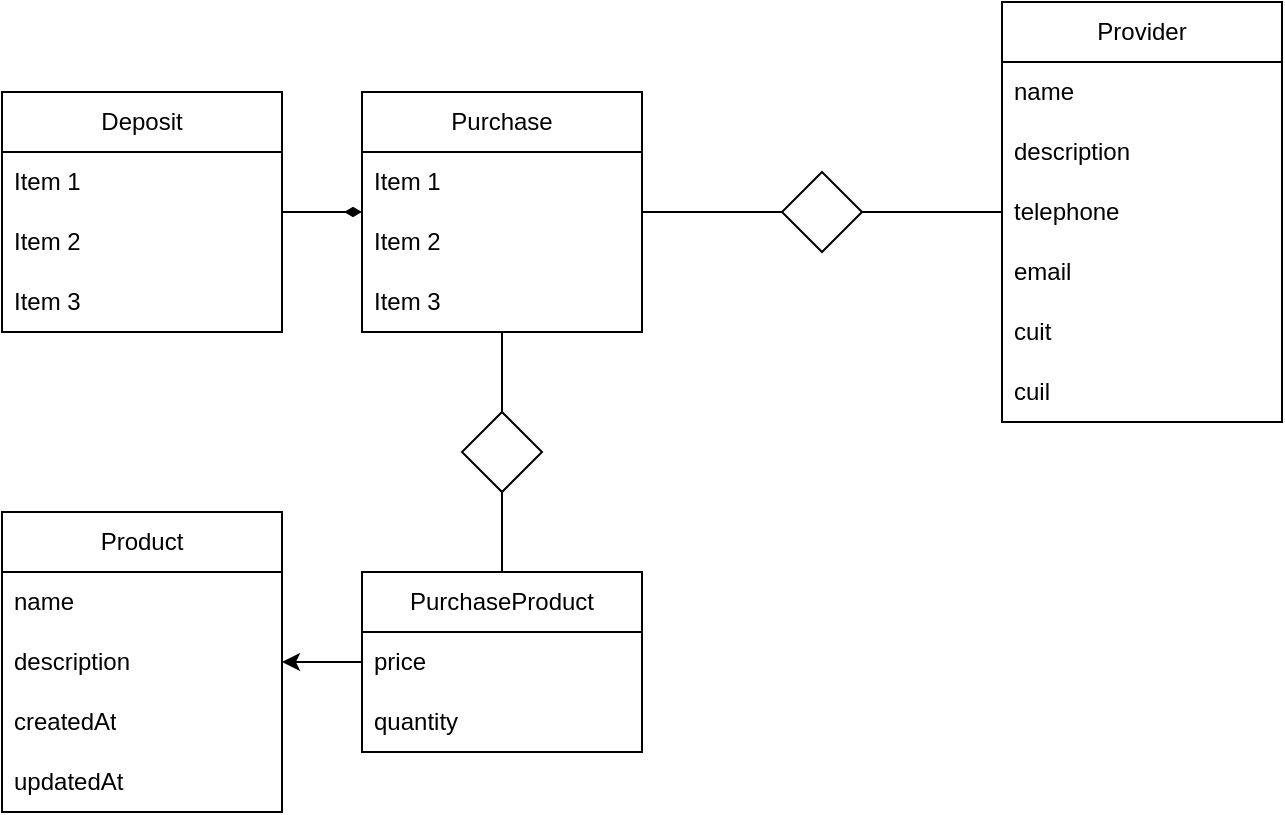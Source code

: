 <mxfile version="21.1.2" type="device">
  <diagram name="Página-1" id="9ESQEzfZ7g0H8LjsPG7w">
    <mxGraphModel dx="1077" dy="639" grid="1" gridSize="10" guides="1" tooltips="1" connect="1" arrows="1" fold="1" page="1" pageScale="1" pageWidth="827" pageHeight="1169" math="0" shadow="0">
      <root>
        <mxCell id="0" />
        <mxCell id="1" parent="0" />
        <mxCell id="LT4EFFCL5Wc5RXCctI7N-1" value="Deposit" style="swimlane;fontStyle=0;childLayout=stackLayout;horizontal=1;startSize=30;horizontalStack=0;resizeParent=1;resizeParentMax=0;resizeLast=0;collapsible=1;marginBottom=0;whiteSpace=wrap;html=1;" vertex="1" parent="1">
          <mxGeometry x="60" y="200" width="140" height="120" as="geometry">
            <mxRectangle x="60" y="200" width="60" height="30" as="alternateBounds" />
          </mxGeometry>
        </mxCell>
        <mxCell id="LT4EFFCL5Wc5RXCctI7N-2" value="Item 1" style="text;strokeColor=none;fillColor=none;align=left;verticalAlign=middle;spacingLeft=4;spacingRight=4;overflow=hidden;points=[[0,0.5],[1,0.5]];portConstraint=eastwest;rotatable=0;whiteSpace=wrap;html=1;" vertex="1" parent="LT4EFFCL5Wc5RXCctI7N-1">
          <mxGeometry y="30" width="140" height="30" as="geometry" />
        </mxCell>
        <mxCell id="LT4EFFCL5Wc5RXCctI7N-3" value="Item 2" style="text;strokeColor=none;fillColor=none;align=left;verticalAlign=middle;spacingLeft=4;spacingRight=4;overflow=hidden;points=[[0,0.5],[1,0.5]];portConstraint=eastwest;rotatable=0;whiteSpace=wrap;html=1;" vertex="1" parent="LT4EFFCL5Wc5RXCctI7N-1">
          <mxGeometry y="60" width="140" height="30" as="geometry" />
        </mxCell>
        <mxCell id="LT4EFFCL5Wc5RXCctI7N-4" value="Item 3" style="text;strokeColor=none;fillColor=none;align=left;verticalAlign=middle;spacingLeft=4;spacingRight=4;overflow=hidden;points=[[0,0.5],[1,0.5]];portConstraint=eastwest;rotatable=0;whiteSpace=wrap;html=1;" vertex="1" parent="LT4EFFCL5Wc5RXCctI7N-1">
          <mxGeometry y="90" width="140" height="30" as="geometry" />
        </mxCell>
        <mxCell id="LT4EFFCL5Wc5RXCctI7N-25" style="edgeStyle=orthogonalEdgeStyle;rounded=0;orthogonalLoop=1;jettySize=auto;html=1;endArrow=none;endFill=0;startArrow=diamondThin;startFill=1;" edge="1" parent="1" source="LT4EFFCL5Wc5RXCctI7N-5" target="LT4EFFCL5Wc5RXCctI7N-1">
          <mxGeometry relative="1" as="geometry" />
        </mxCell>
        <mxCell id="LT4EFFCL5Wc5RXCctI7N-5" value="Purchase" style="swimlane;fontStyle=0;childLayout=stackLayout;horizontal=1;startSize=30;horizontalStack=0;resizeParent=1;resizeParentMax=0;resizeLast=0;collapsible=1;marginBottom=0;whiteSpace=wrap;html=1;" vertex="1" parent="1">
          <mxGeometry x="240" y="200" width="140" height="120" as="geometry">
            <mxRectangle x="280" y="200" width="60" height="30" as="alternateBounds" />
          </mxGeometry>
        </mxCell>
        <mxCell id="LT4EFFCL5Wc5RXCctI7N-6" value="Item 1" style="text;strokeColor=none;fillColor=none;align=left;verticalAlign=middle;spacingLeft=4;spacingRight=4;overflow=hidden;points=[[0,0.5],[1,0.5]];portConstraint=eastwest;rotatable=0;whiteSpace=wrap;html=1;" vertex="1" parent="LT4EFFCL5Wc5RXCctI7N-5">
          <mxGeometry y="30" width="140" height="30" as="geometry" />
        </mxCell>
        <mxCell id="LT4EFFCL5Wc5RXCctI7N-7" value="Item 2" style="text;strokeColor=none;fillColor=none;align=left;verticalAlign=middle;spacingLeft=4;spacingRight=4;overflow=hidden;points=[[0,0.5],[1,0.5]];portConstraint=eastwest;rotatable=0;whiteSpace=wrap;html=1;" vertex="1" parent="LT4EFFCL5Wc5RXCctI7N-5">
          <mxGeometry y="60" width="140" height="30" as="geometry" />
        </mxCell>
        <mxCell id="LT4EFFCL5Wc5RXCctI7N-8" value="Item 3" style="text;strokeColor=none;fillColor=none;align=left;verticalAlign=middle;spacingLeft=4;spacingRight=4;overflow=hidden;points=[[0,0.5],[1,0.5]];portConstraint=eastwest;rotatable=0;whiteSpace=wrap;html=1;" vertex="1" parent="LT4EFFCL5Wc5RXCctI7N-5">
          <mxGeometry y="90" width="140" height="30" as="geometry" />
        </mxCell>
        <mxCell id="LT4EFFCL5Wc5RXCctI7N-9" value="Provider" style="swimlane;fontStyle=0;childLayout=stackLayout;horizontal=1;startSize=30;horizontalStack=0;resizeParent=1;resizeParentMax=0;resizeLast=0;collapsible=1;marginBottom=0;whiteSpace=wrap;html=1;" vertex="1" parent="1">
          <mxGeometry x="560" y="155" width="140" height="210" as="geometry">
            <mxRectangle x="420" y="200" width="60" height="30" as="alternateBounds" />
          </mxGeometry>
        </mxCell>
        <mxCell id="LT4EFFCL5Wc5RXCctI7N-10" value="name" style="text;strokeColor=none;fillColor=none;align=left;verticalAlign=middle;spacingLeft=4;spacingRight=4;overflow=hidden;points=[[0,0.5],[1,0.5]];portConstraint=eastwest;rotatable=0;whiteSpace=wrap;html=1;" vertex="1" parent="LT4EFFCL5Wc5RXCctI7N-9">
          <mxGeometry y="30" width="140" height="30" as="geometry" />
        </mxCell>
        <mxCell id="LT4EFFCL5Wc5RXCctI7N-11" value="description" style="text;strokeColor=none;fillColor=none;align=left;verticalAlign=middle;spacingLeft=4;spacingRight=4;overflow=hidden;points=[[0,0.5],[1,0.5]];portConstraint=eastwest;rotatable=0;whiteSpace=wrap;html=1;" vertex="1" parent="LT4EFFCL5Wc5RXCctI7N-9">
          <mxGeometry y="60" width="140" height="30" as="geometry" />
        </mxCell>
        <mxCell id="LT4EFFCL5Wc5RXCctI7N-29" value="telephone" style="text;strokeColor=none;fillColor=none;align=left;verticalAlign=middle;spacingLeft=4;spacingRight=4;overflow=hidden;points=[[0,0.5],[1,0.5]];portConstraint=eastwest;rotatable=0;whiteSpace=wrap;html=1;" vertex="1" parent="LT4EFFCL5Wc5RXCctI7N-9">
          <mxGeometry y="90" width="140" height="30" as="geometry" />
        </mxCell>
        <mxCell id="LT4EFFCL5Wc5RXCctI7N-30" value="email" style="text;strokeColor=none;fillColor=none;align=left;verticalAlign=middle;spacingLeft=4;spacingRight=4;overflow=hidden;points=[[0,0.5],[1,0.5]];portConstraint=eastwest;rotatable=0;whiteSpace=wrap;html=1;" vertex="1" parent="LT4EFFCL5Wc5RXCctI7N-9">
          <mxGeometry y="120" width="140" height="30" as="geometry" />
        </mxCell>
        <mxCell id="LT4EFFCL5Wc5RXCctI7N-12" value="cuit" style="text;strokeColor=none;fillColor=none;align=left;verticalAlign=middle;spacingLeft=4;spacingRight=4;overflow=hidden;points=[[0,0.5],[1,0.5]];portConstraint=eastwest;rotatable=0;whiteSpace=wrap;html=1;" vertex="1" parent="LT4EFFCL5Wc5RXCctI7N-9">
          <mxGeometry y="150" width="140" height="30" as="geometry" />
        </mxCell>
        <mxCell id="LT4EFFCL5Wc5RXCctI7N-31" value="cuil" style="text;strokeColor=none;fillColor=none;align=left;verticalAlign=middle;spacingLeft=4;spacingRight=4;overflow=hidden;points=[[0,0.5],[1,0.5]];portConstraint=eastwest;rotatable=0;whiteSpace=wrap;html=1;" vertex="1" parent="LT4EFFCL5Wc5RXCctI7N-9">
          <mxGeometry y="180" width="140" height="30" as="geometry" />
        </mxCell>
        <mxCell id="LT4EFFCL5Wc5RXCctI7N-22" value="" style="edgeStyle=orthogonalEdgeStyle;rounded=0;orthogonalLoop=1;jettySize=auto;html=1;endArrow=none;endFill=0;" edge="1" parent="1" source="LT4EFFCL5Wc5RXCctI7N-13" target="LT4EFFCL5Wc5RXCctI7N-21">
          <mxGeometry relative="1" as="geometry">
            <Array as="points">
              <mxPoint x="310" y="480" />
              <mxPoint x="310" y="480" />
            </Array>
          </mxGeometry>
        </mxCell>
        <mxCell id="LT4EFFCL5Wc5RXCctI7N-23" style="edgeStyle=orthogonalEdgeStyle;rounded=0;orthogonalLoop=1;jettySize=auto;html=1;" edge="1" parent="1" source="LT4EFFCL5Wc5RXCctI7N-13" target="LT4EFFCL5Wc5RXCctI7N-17">
          <mxGeometry relative="1" as="geometry" />
        </mxCell>
        <mxCell id="LT4EFFCL5Wc5RXCctI7N-13" value="PurchaseProduct" style="swimlane;fontStyle=0;childLayout=stackLayout;horizontal=1;startSize=30;horizontalStack=0;resizeParent=1;resizeParentMax=0;resizeLast=0;collapsible=1;marginBottom=0;whiteSpace=wrap;html=1;" vertex="1" parent="1">
          <mxGeometry x="240" y="440" width="140" height="90" as="geometry">
            <mxRectangle x="240" y="370" width="140" height="30" as="alternateBounds" />
          </mxGeometry>
        </mxCell>
        <mxCell id="LT4EFFCL5Wc5RXCctI7N-14" value="price" style="text;strokeColor=none;fillColor=none;align=left;verticalAlign=middle;spacingLeft=4;spacingRight=4;overflow=hidden;points=[[0,0.5],[1,0.5]];portConstraint=eastwest;rotatable=0;whiteSpace=wrap;html=1;" vertex="1" parent="LT4EFFCL5Wc5RXCctI7N-13">
          <mxGeometry y="30" width="140" height="30" as="geometry" />
        </mxCell>
        <mxCell id="LT4EFFCL5Wc5RXCctI7N-15" value="quantity" style="text;strokeColor=none;fillColor=none;align=left;verticalAlign=middle;spacingLeft=4;spacingRight=4;overflow=hidden;points=[[0,0.5],[1,0.5]];portConstraint=eastwest;rotatable=0;whiteSpace=wrap;html=1;" vertex="1" parent="LT4EFFCL5Wc5RXCctI7N-13">
          <mxGeometry y="60" width="140" height="30" as="geometry" />
        </mxCell>
        <mxCell id="LT4EFFCL5Wc5RXCctI7N-17" value="Product" style="swimlane;fontStyle=0;childLayout=stackLayout;horizontal=1;startSize=30;horizontalStack=0;resizeParent=1;resizeParentMax=0;resizeLast=0;collapsible=1;marginBottom=0;whiteSpace=wrap;html=1;" vertex="1" parent="1">
          <mxGeometry x="60" y="410" width="140" height="150" as="geometry">
            <mxRectangle x="280" y="130" width="60" height="30" as="alternateBounds" />
          </mxGeometry>
        </mxCell>
        <mxCell id="LT4EFFCL5Wc5RXCctI7N-19" value="name" style="text;strokeColor=none;fillColor=none;align=left;verticalAlign=middle;spacingLeft=4;spacingRight=4;overflow=hidden;points=[[0,0.5],[1,0.5]];portConstraint=eastwest;rotatable=0;whiteSpace=wrap;html=1;" vertex="1" parent="LT4EFFCL5Wc5RXCctI7N-17">
          <mxGeometry y="30" width="140" height="30" as="geometry" />
        </mxCell>
        <mxCell id="LT4EFFCL5Wc5RXCctI7N-20" value="description" style="text;strokeColor=none;fillColor=none;align=left;verticalAlign=middle;spacingLeft=4;spacingRight=4;overflow=hidden;points=[[0,0.5],[1,0.5]];portConstraint=eastwest;rotatable=0;whiteSpace=wrap;html=1;" vertex="1" parent="LT4EFFCL5Wc5RXCctI7N-17">
          <mxGeometry y="60" width="140" height="30" as="geometry" />
        </mxCell>
        <mxCell id="LT4EFFCL5Wc5RXCctI7N-32" value="createdAt" style="text;strokeColor=none;fillColor=none;align=left;verticalAlign=middle;spacingLeft=4;spacingRight=4;overflow=hidden;points=[[0,0.5],[1,0.5]];portConstraint=eastwest;rotatable=0;whiteSpace=wrap;html=1;" vertex="1" parent="LT4EFFCL5Wc5RXCctI7N-17">
          <mxGeometry y="90" width="140" height="30" as="geometry" />
        </mxCell>
        <mxCell id="LT4EFFCL5Wc5RXCctI7N-33" value="updatedAt" style="text;strokeColor=none;fillColor=none;align=left;verticalAlign=middle;spacingLeft=4;spacingRight=4;overflow=hidden;points=[[0,0.5],[1,0.5]];portConstraint=eastwest;rotatable=0;whiteSpace=wrap;html=1;" vertex="1" parent="LT4EFFCL5Wc5RXCctI7N-17">
          <mxGeometry y="120" width="140" height="30" as="geometry" />
        </mxCell>
        <mxCell id="LT4EFFCL5Wc5RXCctI7N-24" style="edgeStyle=orthogonalEdgeStyle;rounded=0;orthogonalLoop=1;jettySize=auto;html=1;endArrow=none;endFill=0;" edge="1" parent="1" source="LT4EFFCL5Wc5RXCctI7N-21" target="LT4EFFCL5Wc5RXCctI7N-5">
          <mxGeometry relative="1" as="geometry" />
        </mxCell>
        <mxCell id="LT4EFFCL5Wc5RXCctI7N-21" value="" style="rhombus;whiteSpace=wrap;html=1;fontStyle=0;startSize=30;" vertex="1" parent="1">
          <mxGeometry x="290" y="360" width="40" height="40" as="geometry" />
        </mxCell>
        <mxCell id="LT4EFFCL5Wc5RXCctI7N-28" style="edgeStyle=orthogonalEdgeStyle;rounded=0;orthogonalLoop=1;jettySize=auto;html=1;endArrow=none;endFill=0;" edge="1" parent="1" source="LT4EFFCL5Wc5RXCctI7N-26" target="LT4EFFCL5Wc5RXCctI7N-5">
          <mxGeometry relative="1" as="geometry" />
        </mxCell>
        <mxCell id="LT4EFFCL5Wc5RXCctI7N-26" value="" style="rhombus;whiteSpace=wrap;html=1;" vertex="1" parent="1">
          <mxGeometry x="450" y="240" width="40" height="40" as="geometry" />
        </mxCell>
        <mxCell id="LT4EFFCL5Wc5RXCctI7N-27" value="" style="edgeStyle=orthogonalEdgeStyle;rounded=0;orthogonalLoop=1;jettySize=auto;html=1;endArrow=none;endFill=0;" edge="1" parent="1" source="LT4EFFCL5Wc5RXCctI7N-9" target="LT4EFFCL5Wc5RXCctI7N-26">
          <mxGeometry relative="1" as="geometry" />
        </mxCell>
      </root>
    </mxGraphModel>
  </diagram>
</mxfile>
